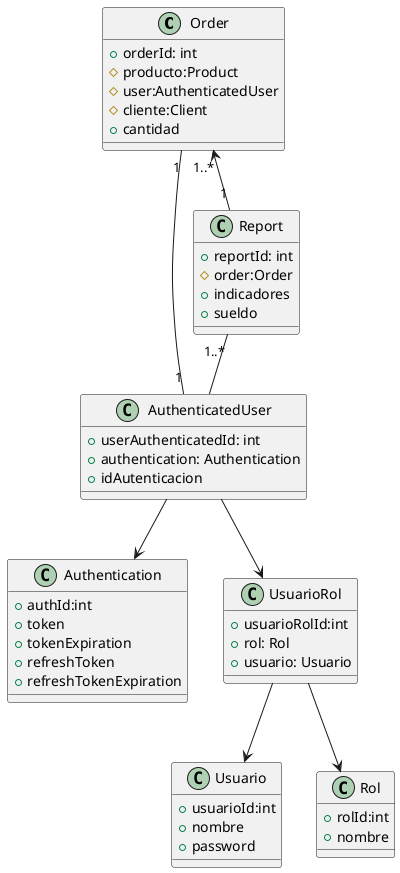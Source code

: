 
@startuml AuthenticatedUserGesfarma

class Order {
    + orderId: int
    #producto:Product
    #user:AuthenticatedUser
    #cliente:Client
    + cantidad
}

class AuthenticatedUser {
    + userAuthenticatedId: int
    + authentication: Authentication
    + idAutenticacion
    
}

class Report {
    + reportId: int
    #order:Order
    + indicadores
    + sueldo
}

class Authentication{
    + authId:int
    + token
    + tokenExpiration
    + refreshToken
    + refreshTokenExpiration
}

class UsuarioRol{
    + usuarioRolId:int
    + rol: Rol
    + usuario: Usuario
}

class Usuario{
    + usuarioId:int
    + nombre
    + password
}

class Rol{
    + rolId:int
    + nombre
}




Order "1" -- "1" AuthenticatedUser 
Order "1..*" <-- "1" Report
Report "1..*" -- AuthenticatedUser
AuthenticatedUser --> Authentication
AuthenticatedUser --> UsuarioRol
UsuarioRol --> Usuario
UsuarioRol --> Rol

@enduml